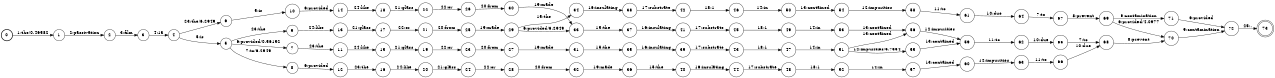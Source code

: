digraph FST {
rankdir = LR;
size = "8.5,11";
label = "";
center = 1;
orientation = Portrait;
ranksep = "0.4";
nodesep = "0.25";
0 [label = "0", shape = circle, style = bold, fontsize = 14]
	0 -> 1 [label = "1:the/0.46582", fontsize = 14];
1 [label = "1", shape = circle, style = solid, fontsize = 14]
	1 -> 2 [label = "2:passivation", fontsize = 14];
2 [label = "2", shape = circle, style = solid, fontsize = 14]
	2 -> 3 [label = "3:film", fontsize = 14];
3 [label = "3", shape = circle, style = solid, fontsize = 14]
	3 -> 4 [label = "4:1a", fontsize = 14];
4 [label = "4", shape = circle, style = solid, fontsize = 14]
	4 -> 6 [label = "23:the/6.2949", fontsize = 14];
	4 -> 5 [label = "5:is", fontsize = 14];
5 [label = "5", shape = circle, style = solid, fontsize = 14]
	5 -> 9 [label = "23:the", fontsize = 14];
	5 -> 7 [label = "6:provided/0.56152", fontsize = 14];
	5 -> 8 [label = "7:to/6.2949", fontsize = 14];
6 [label = "6", shape = circle, style = solid, fontsize = 14]
	6 -> 10 [label = "5:is", fontsize = 14];
7 [label = "7", shape = circle, style = solid, fontsize = 14]
	7 -> 11 [label = "23:the", fontsize = 14];
8 [label = "8", shape = circle, style = solid, fontsize = 14]
	8 -> 12 [label = "6:provided", fontsize = 14];
9 [label = "9", shape = circle, style = solid, fontsize = 14]
	9 -> 13 [label = "24:like", fontsize = 14];
10 [label = "10", shape = circle, style = solid, fontsize = 14]
	10 -> 14 [label = "6:provided", fontsize = 14];
11 [label = "11", shape = circle, style = solid, fontsize = 14]
	11 -> 15 [label = "24:like", fontsize = 14];
12 [label = "12", shape = circle, style = solid, fontsize = 14]
	12 -> 16 [label = "23:the", fontsize = 14];
13 [label = "13", shape = circle, style = solid, fontsize = 14]
	13 -> 17 [label = "21:glass", fontsize = 14];
14 [label = "14", shape = circle, style = solid, fontsize = 14]
	14 -> 18 [label = "24:like", fontsize = 14];
15 [label = "15", shape = circle, style = solid, fontsize = 14]
	15 -> 19 [label = "21:glass", fontsize = 14];
16 [label = "16", shape = circle, style = solid, fontsize = 14]
	16 -> 20 [label = "24:like", fontsize = 14];
17 [label = "17", shape = circle, style = solid, fontsize = 14]
	17 -> 21 [label = "22:or", fontsize = 14];
18 [label = "18", shape = circle, style = solid, fontsize = 14]
	18 -> 22 [label = "21:glass", fontsize = 14];
19 [label = "19", shape = circle, style = solid, fontsize = 14]
	19 -> 23 [label = "22:or", fontsize = 14];
20 [label = "20", shape = circle, style = solid, fontsize = 14]
	20 -> 24 [label = "21:glass", fontsize = 14];
21 [label = "21", shape = circle, style = solid, fontsize = 14]
	21 -> 25 [label = "20:from", fontsize = 14];
22 [label = "22", shape = circle, style = solid, fontsize = 14]
	22 -> 26 [label = "22:or", fontsize = 14];
23 [label = "23", shape = circle, style = solid, fontsize = 14]
	23 -> 27 [label = "20:from", fontsize = 14];
24 [label = "24", shape = circle, style = solid, fontsize = 14]
	24 -> 28 [label = "22:or", fontsize = 14];
25 [label = "25", shape = circle, style = solid, fontsize = 14]
	25 -> 29 [label = "19:made", fontsize = 14];
26 [label = "26", shape = circle, style = solid, fontsize = 14]
	26 -> 30 [label = "20:from", fontsize = 14];
27 [label = "27", shape = circle, style = solid, fontsize = 14]
	27 -> 31 [label = "19:made", fontsize = 14];
28 [label = "28", shape = circle, style = solid, fontsize = 14]
	28 -> 32 [label = "20:from", fontsize = 14];
29 [label = "29", shape = circle, style = solid, fontsize = 14]
	29 -> 34 [label = "15:the", fontsize = 14];
	29 -> 33 [label = "6:provided/6.2949", fontsize = 14];
30 [label = "30", shape = circle, style = solid, fontsize = 14]
	30 -> 33 [label = "19:made", fontsize = 14];
31 [label = "31", shape = circle, style = solid, fontsize = 14]
	31 -> 35 [label = "15:the", fontsize = 14];
32 [label = "32", shape = circle, style = solid, fontsize = 14]
	32 -> 36 [label = "19:made", fontsize = 14];
33 [label = "33", shape = circle, style = solid, fontsize = 14]
	33 -> 37 [label = "15:the", fontsize = 14];
34 [label = "34", shape = circle, style = solid, fontsize = 14]
	34 -> 38 [label = "16:insulating", fontsize = 14];
35 [label = "35", shape = circle, style = solid, fontsize = 14]
	35 -> 39 [label = "16:insulating", fontsize = 14];
36 [label = "36", shape = circle, style = solid, fontsize = 14]
	36 -> 40 [label = "15:the", fontsize = 14];
37 [label = "37", shape = circle, style = solid, fontsize = 14]
	37 -> 41 [label = "16:insulating", fontsize = 14];
38 [label = "38", shape = circle, style = solid, fontsize = 14]
	38 -> 42 [label = "17:substrate", fontsize = 14];
39 [label = "39", shape = circle, style = solid, fontsize = 14]
	39 -> 43 [label = "17:substrate", fontsize = 14];
40 [label = "40", shape = circle, style = solid, fontsize = 14]
	40 -> 44 [label = "16:insulating", fontsize = 14];
41 [label = "41", shape = circle, style = solid, fontsize = 14]
	41 -> 45 [label = "17:substrate", fontsize = 14];
42 [label = "42", shape = circle, style = solid, fontsize = 14]
	42 -> 46 [label = "18:1", fontsize = 14];
43 [label = "43", shape = circle, style = solid, fontsize = 14]
	43 -> 47 [label = "18:1", fontsize = 14];
44 [label = "44", shape = circle, style = solid, fontsize = 14]
	44 -> 48 [label = "17:substrate", fontsize = 14];
45 [label = "45", shape = circle, style = solid, fontsize = 14]
	45 -> 49 [label = "18:1", fontsize = 14];
46 [label = "46", shape = circle, style = solid, fontsize = 14]
	46 -> 50 [label = "14:in", fontsize = 14];
47 [label = "47", shape = circle, style = solid, fontsize = 14]
	47 -> 51 [label = "14:in", fontsize = 14];
48 [label = "48", shape = circle, style = solid, fontsize = 14]
	48 -> 52 [label = "18:1", fontsize = 14];
49 [label = "49", shape = circle, style = solid, fontsize = 14]
	49 -> 53 [label = "14:in", fontsize = 14];
50 [label = "50", shape = circle, style = solid, fontsize = 14]
	50 -> 54 [label = "13:contained", fontsize = 14];
51 [label = "51", shape = circle, style = solid, fontsize = 14]
	51 -> 55 [label = "12:impurities/5.7334", fontsize = 14];
	51 -> 56 [label = "13:contained", fontsize = 14];
52 [label = "52", shape = circle, style = solid, fontsize = 14]
	52 -> 57 [label = "14:in", fontsize = 14];
53 [label = "53", shape = circle, style = solid, fontsize = 14]
	53 -> 56 [label = "13:contained", fontsize = 14];
54 [label = "54", shape = circle, style = solid, fontsize = 14]
	54 -> 58 [label = "12:impurities", fontsize = 14];
55 [label = "55", shape = circle, style = solid, fontsize = 14]
	55 -> 59 [label = "13:contained", fontsize = 14];
56 [label = "56", shape = circle, style = solid, fontsize = 14]
	56 -> 59 [label = "12:impurities", fontsize = 14];
57 [label = "57", shape = circle, style = solid, fontsize = 14]
	57 -> 60 [label = "13:contained", fontsize = 14];
58 [label = "58", shape = circle, style = solid, fontsize = 14]
	58 -> 61 [label = "11:to", fontsize = 14];
59 [label = "59", shape = circle, style = solid, fontsize = 14]
	59 -> 62 [label = "11:to", fontsize = 14];
60 [label = "60", shape = circle, style = solid, fontsize = 14]
	60 -> 63 [label = "12:impurities", fontsize = 14];
61 [label = "61", shape = circle, style = solid, fontsize = 14]
	61 -> 64 [label = "10:due", fontsize = 14];
62 [label = "62", shape = circle, style = solid, fontsize = 14]
	62 -> 65 [label = "10:due", fontsize = 14];
63 [label = "63", shape = circle, style = solid, fontsize = 14]
	63 -> 66 [label = "11:to", fontsize = 14];
64 [label = "64", shape = circle, style = solid, fontsize = 14]
	64 -> 67 [label = "7:to", fontsize = 14];
65 [label = "65", shape = circle, style = solid, fontsize = 14]
	65 -> 68 [label = "7:to", fontsize = 14];
66 [label = "66", shape = circle, style = solid, fontsize = 14]
	66 -> 68 [label = "10:due", fontsize = 14];
67 [label = "67", shape = circle, style = solid, fontsize = 14]
	67 -> 69 [label = "8:prevent", fontsize = 14];
68 [label = "68", shape = circle, style = solid, fontsize = 14]
	68 -> 70 [label = "8:prevent", fontsize = 14];
69 [label = "69", shape = circle, style = solid, fontsize = 14]
	69 -> 70 [label = "6:provided/4.0977", fontsize = 14];
	69 -> 71 [label = "9:contamination", fontsize = 14];
70 [label = "70", shape = circle, style = solid, fontsize = 14]
	70 -> 72 [label = "9:contamination", fontsize = 14];
71 [label = "71", shape = circle, style = solid, fontsize = 14]
	71 -> 72 [label = "6:provided", fontsize = 14];
72 [label = "72", shape = circle, style = solid, fontsize = 14]
	72 -> 73 [label = "25:.", fontsize = 14];
73 [label = "73", shape = doublecircle, style = solid, fontsize = 14]
}
